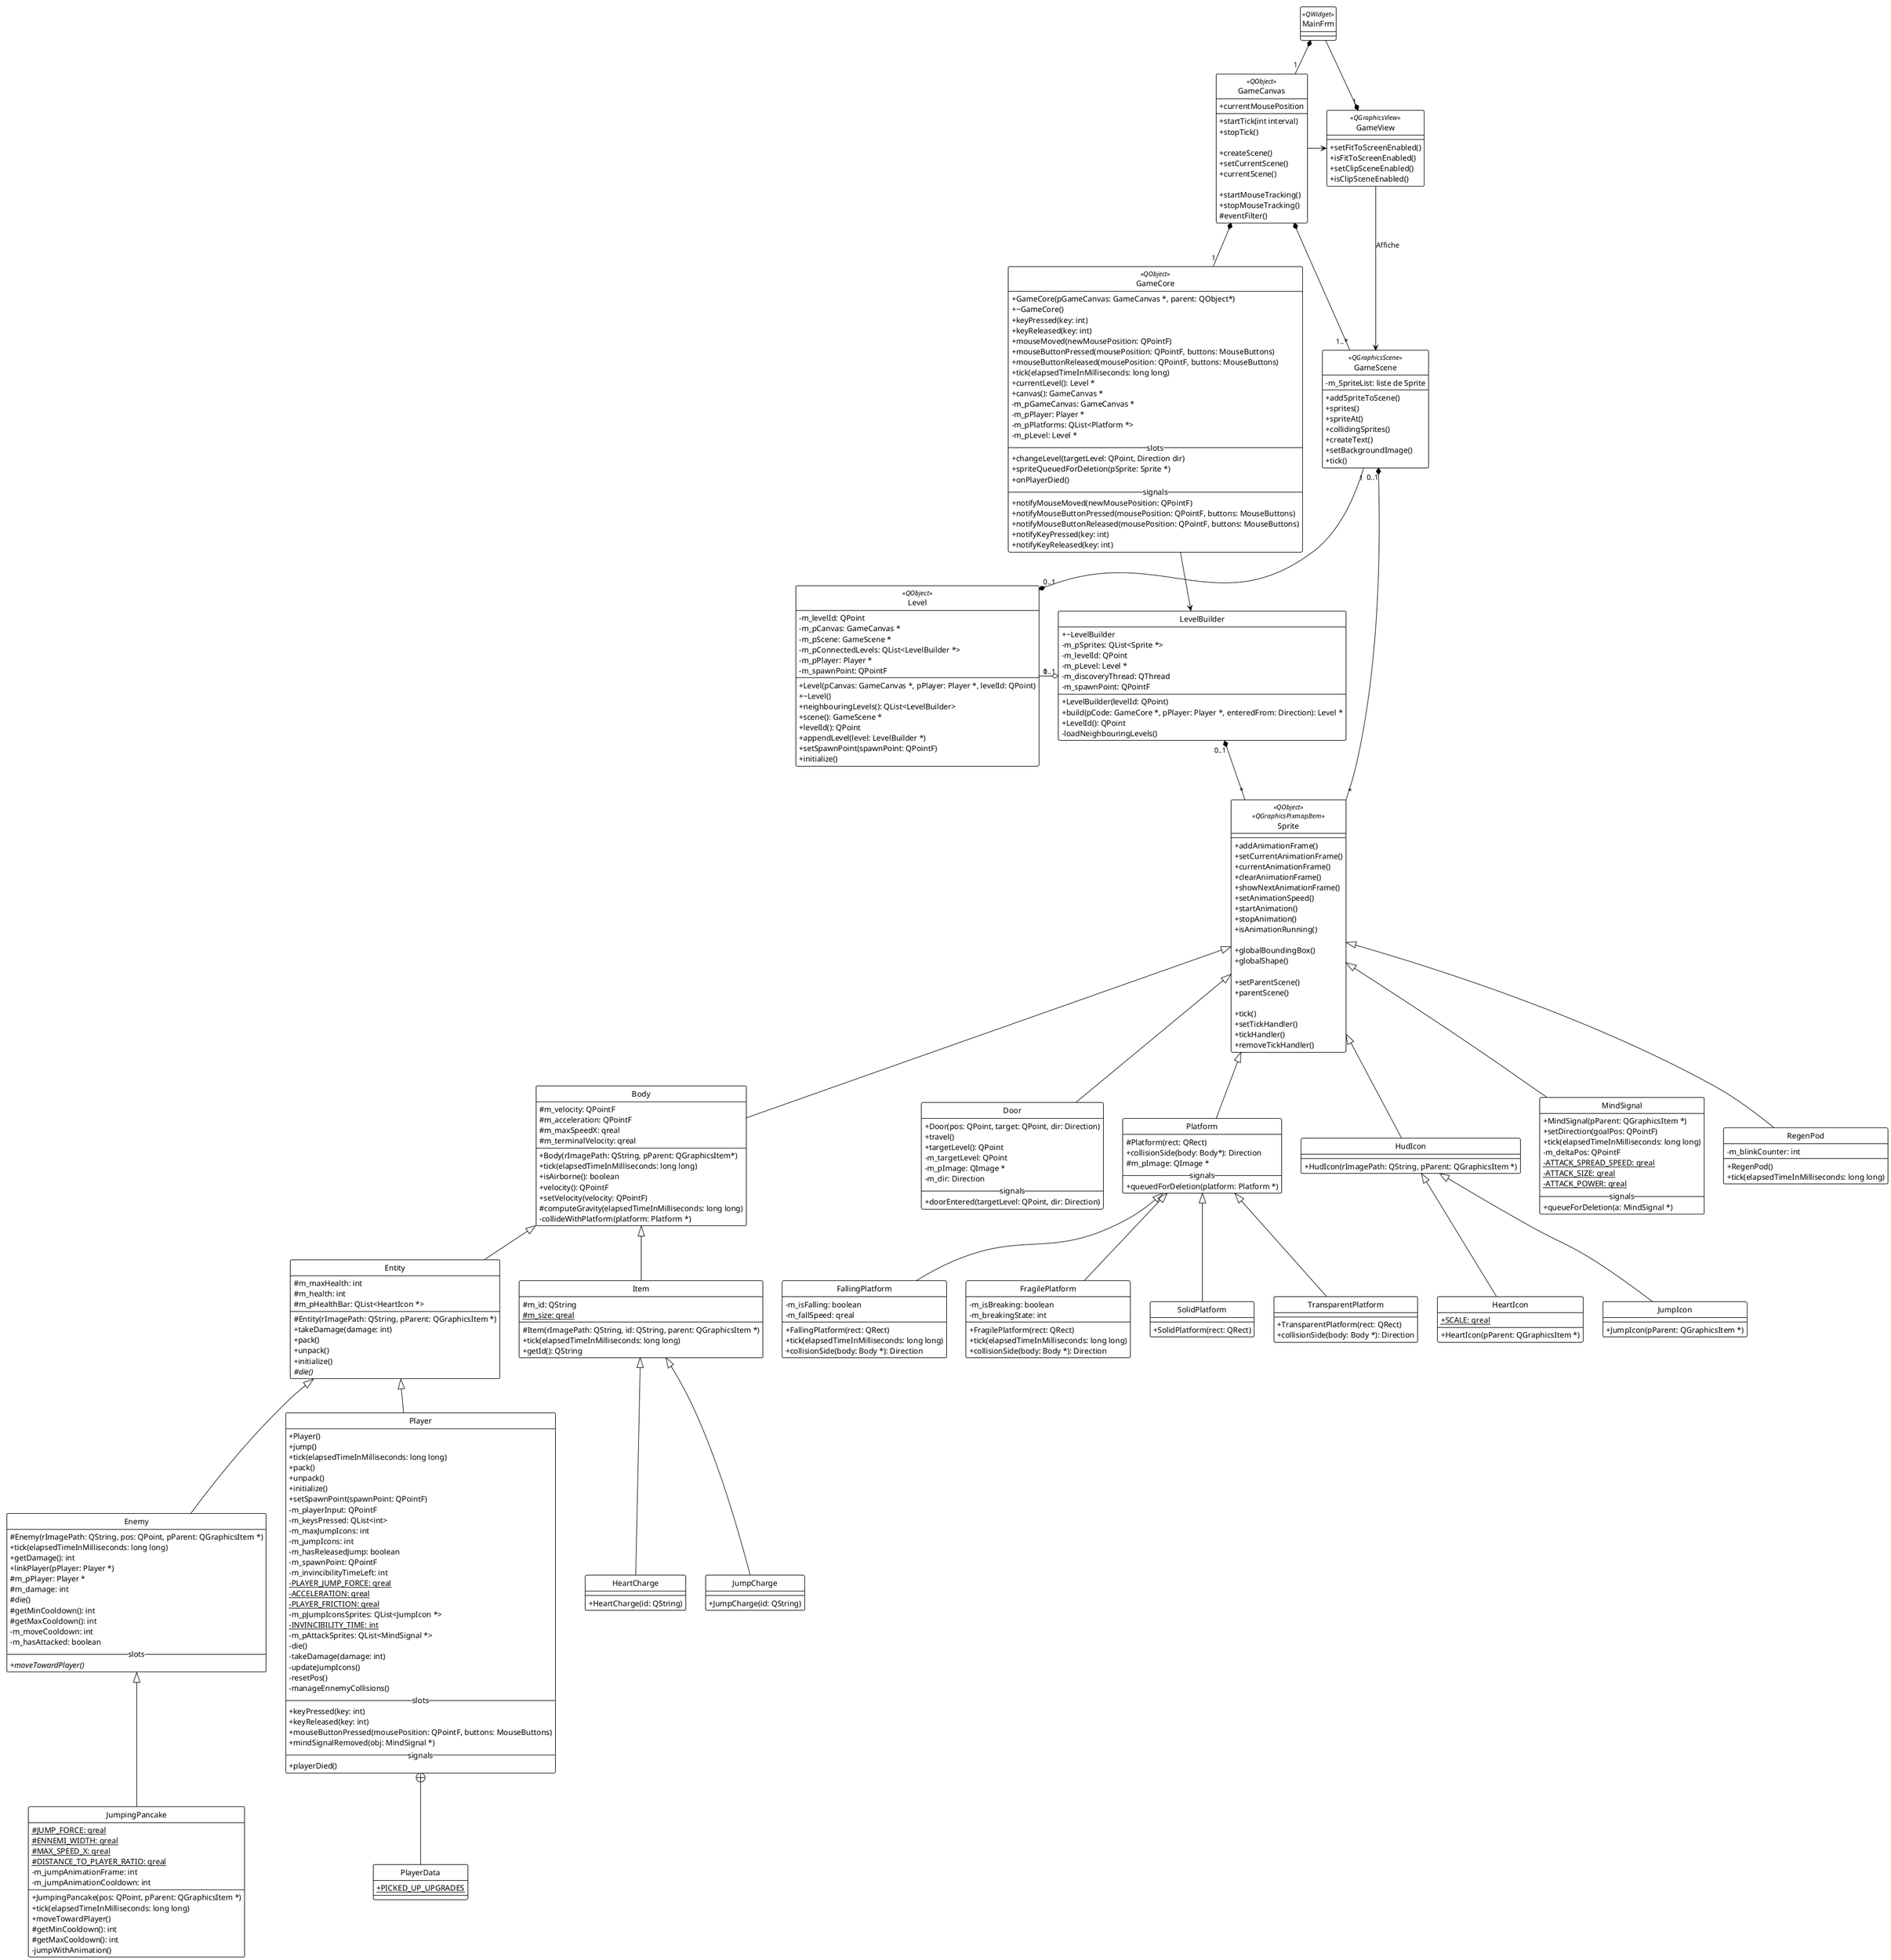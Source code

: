 @startuml UML_classes
hide circle
skinparam classAttributeIconSize 0
!theme plain

class LevelBuilder {
	+ LevelBuilder(levelId: QPoint)
	+ ~LevelBuilder
	+ build(pCode: GameCore *, pPlayer: Player *, enteredFrom: Direction): Level *
	+ LevelId(): QPoint
	- m_pSprites: QList<Sprite *>
	- m_levelId: QPoint
	- loadNeighbouringLevels()
	- m_pLevel: Level *
	- m_discoveryThread: QThread
	- m_spawnPoint: QPointF
}

Level "1" -o "0..1" LevelBuilder

class Body {
	+ Body(rImagePath: QString, pParent: QGraphicsItem*)
	+ tick(elapsedTimeInMilliseconds: long long)
	+ isAirborne(): boolean
	+ velocity(): QPointF
	+ setVelocity(velocity: QPointF)
	# m_velocity: QPointF
	# m_acceleration: QPointF
	# m_maxSpeedX: qreal
	# m_terminalVelocity: qreal
	# computeGravity(elapsedTimeInMilliseconds: long long)
	- collideWithPlatform(platform: Platform *)
}

Sprite <|-- Body

class Door {
	+ Door(pos: QPoint, target: QPoint, dir: Direction)
	+ travel()
	+ targetLevel(): QPoint
	- m_targetLevel: QPoint
	- m_pImage: QImage *
	- m_dir: Direction
	-- signals --
	+doorEntered(targetLevel: QPoint, dir: Direction)
}

Sprite <|-- Door

class Enemy {
	# Enemy(rImagePath: QString, pos: QPoint, pParent: QGraphicsItem *)
	+ tick(elapsedTimeInMilliseconds: long long)
	+ getDamage(): int
	+ linkPlayer(pPlayer: Player *)
	# m_pPlayer: Player *
	# m_damage: int
	# die()
	# getMinCooldown(): int
	# getMaxCooldown(): int
	- m_moveCooldown: int
	- m_hasAttacked: boolean
	-- slots --
	{abstract} +moveTowardPlayer()
}

Entity <|-- Enemy

class Entity {
	# Entity(rImagePath: QString, pParent: QGraphicsItem *)
	+ takeDamage(damage: int)
	+ pack()
	+ unpack()
	+ initialize()
	{abstract} # die()
	# m_maxHealth: int
	# m_health: int
	# m_pHealthBar: QList<HeartIcon *>
}

Body <|-- Entity

class FallingPlatform {
	+ FallingPlatform(rect: QRect)
	+ tick(elapsedTimeInMilliseconds: long long)
	+ collisionSide(body: Body *): Direction
	- m_isFalling: boolean
	- m_fallSpeed: qreal
}

Platform <|-- FallingPlatform

class FragilePlatform {
	+ FragilePlatform(rect: QRect)
	+ tick(elapsedTimeInMilliseconds: long long)
	+ collisionSide(body: Body *): Direction
	- m_isBreaking: boolean
	- m_breakingState: int
}

Platform <|-- FragilePlatform

class GameCore <<QObject>> {
	+ GameCore(pGameCanvas: GameCanvas *, parent: QObject*)
	+ ~GameCore()
	+ keyPressed(key: int)
	+ keyReleased(key: int)
	+ mouseMoved(newMousePosition: QPointF)
	+ mouseButtonPressed(mousePosition: QPointF, buttons: MouseButtons)
	+ mouseButtonReleased(mousePosition: QPointF, buttons: MouseButtons)
	+ tick(elapsedTimeInMilliseconds: long long)
	+ currentLevel(): Level *
	+ canvas(): GameCanvas *
	- m_pGameCanvas: GameCanvas *
	- m_pPlayer: Player *
	- m_pPlatforms: QList<Platform *>
	- m_pLevel: Level *
	-- slots --
	+ changeLevel(targetLevel: QPoint, Direction dir)
	+ spriteQueuedForDeletion(pSprite: Sprite *)
	+ onPlayerDied()
	-- signals --
	+ notifyMouseMoved(newMousePosition: QPointF)
	+ notifyMouseButtonPressed(mousePosition: QPointF, buttons: MouseButtons)
	+ notifyMouseButtonReleased(mousePosition: QPointF, buttons: MouseButtons)
	+ notifyKeyPressed(key: int)
	+ notifyKeyReleased(key: int)
}

GameCore --> LevelBuilder

class HeartCharge {
	+ HeartCharge(id: QString)
}

Item <|-- HeartCharge

class HeartIcon {
	+ HeartIcon(pParent: QGraphicsItem *)
	{static} + SCALE: qreal
}

HudIcon <|-- HeartIcon

class HudIcon {
	+ HudIcon(rImagePath: QString, pParent: QGraphicsItem *)
}

Sprite <|-- HudIcon

class Item {
	# Item(rImagePath: QString, id: QString, parent: QGraphicsItem *)
	+ tick(elapsedTimeInMilliseconds: long long)
	+ getId(): QString
	# m_id: QString
	{static} # m_size: qreal
}

Body <|-- Item

class JumpCharge {
	+ JumpCharge(id: QString)
}

Item <|-- JumpCharge

class JumpIcon {
	+ JumpIcon(pParent: QGraphicsItem *)
}

HudIcon <|-- JumpIcon

class JumpingPancake {
	+ JumpingPancake(pos: QPoint, pParent: QGraphicsItem *)
	+ tick(elapsedTimeInMilliseconds: long long)
	+ moveTowardPlayer()
	{static} # JUMP_FORCE: qreal
	{static} # ENNEMI_WIDTH: qreal
	{static} # MAX_SPEED_X: qreal
	{static} # DISTANCE_TO_PLAYER_RATIO: qreal
	# getMinCooldown(): int
	# getMaxCooldown(): int
	- m_jumpAnimationFrame: int
	- m_jumpAnimationCooldown: int
	- jumpWithAnimation()
}

Enemy <|-- JumpingPancake

class Level <<QObject>> {
	+ Level(pCanvas: GameCanvas *, pPlayer: Player *, levelId: QPoint)
	+ ~Level()
	+ neighbouringLevels(): QList<LevelBuilder>
	+ scene(): GameScene *
	+ levelId(): QPoint
	+ appendLevel(level: LevelBuilder *)
	+ setSpawnPoint(spawnPoint: QPointF)
	+ initialize()
	- m_levelId: QPoint
	- m_pCanvas: GameCanvas *
	- m_pScene: GameScene *
	- m_pConnectedLevels: QList<LevelBuilder *>
	- m_pPlayer: Player *
	- m_spawnPoint: QPointF
}

class MindSignal {
	+ MindSignal(pParent: QGraphicsItem *)
	+ setDirection(goalPos: QPointF)
	+ tick(elapsedTimeInMilliseconds: long long)
	- m_deltaPos: QPointF
	{static} - ATTACK_SPREAD_SPEED: qreal
	{static} - ATTACK_SIZE: qreal
	{static} - ATTACK_POWER: qreal
	-- signals --
	+ queueForDeletion(a: MindSignal *)
}

Sprite <|-- MindSignal

class Platform {
	# Platform(rect: QRect)
	+ collisionSide(body: Body*): Direction
	# m_pImage: QImage *
	-- signals --
	+ queuedForDeletion(platform: Platform *)
}

Sprite <|-- Platform

class Player {
	+ Player()
	+ jump()
	+ tick(elapsedTimeInMilliseconds: long long)
	+ pack()
	+ unpack()
	+ initialize()
	+ setSpawnPoint(spawnPoint: QPointF)
	- m_playerInput: QPointF
	- m_keysPressed: QList<int>
	- m_maxJumpIcons: int
	- m_jumpIcons: int
	- m_hasReleasedJump: boolean
	- m_spawnPoint: QPointF
	- m_invincibilityTimeLeft: int
	{static} - PLAYER_JUMP_FORCE: qreal
	{static} - ACCELERATION: qreal
	{static} - PLAYER_FRICTION: qreal
	- m_pJumpIconsSprites: QList<JumpIcon *>
	{static} - INVINCIBILITY_TIME: int
	- m_pAttackSprites: QList<MindSignal *>
	- die()
	- takeDamage(damage: int)
	- updateJumpIcons()
	- resetPos()
	- manageEnnemyCollisions()
	-- slots --
	+ keyPressed(key: int)
	+ keyReleased(key: int)
	+ mouseButtonPressed(mousePosition: QPointF, buttons: MouseButtons)
	+ mindSignalRemoved(obj: MindSignal *)
	-- signals --
	+ playerDied()
}

Entity <|-- Player

enum PlayerData {
	{static} + PICKED_UP_UPGRADES
}

Player +-- PlayerData

class RegenPod {
	+ RegenPod()
	+ tick(elapsedTimeInMilliseconds: long long)
	- m_blinkCounter: int
}
Sprite <|-- RegenPod

class SolidPlatform {
	+ SolidPlatform(rect: QRect)
}

Platform <|-- SolidPlatform

class TransparentPlatform {
	+ TransparentPlatform(rect: QRect)
	+ collisionSide(body: Body *): Direction
}

Platform <|-- TransparentPlatform

class Sprite <<QObject>> <<QGraphicsPixmapItem>> {
	+ addAnimationFrame()
	+ setCurrentAnimationFrame()
	+ currentAnimationFrame()
	+ clearAnimationFrame()
	+ showNextAnimationFrame()
	+ setAnimationSpeed()
	+ startAnimation()
	+ stopAnimation()
	+ isAnimationRunning()

	+ globalBoundingBox()
	+ globalShape()

	+ setParentScene()
	+ parentScene()
	
	+ tick()
	+ setTickHandler()
	+ tickHandler()
	+ removeTickHandler()
}

GameScene "0..1" *-- "*" Sprite

class GameScene <<QGraphicsScene>> {
	- m_SpriteList: liste de Sprite
	+ addSpriteToScene()
	+ sprites()
	+ spriteAt()
	+ collidingSprites()
	+ createText()
	+ setBackgroundImage()
	+ tick()
}

GameCanvas *-- "1..*" GameScene
GameCanvas *-- "1" GameCore

class GameCanvas <<QObject>> {
	+ startTick(int interval)
	+ stopTick()

	+ createScene()
	+ setCurrentScene()
	+ currentScene()

	+ startMouseTracking()
	+ stopMouseTracking()
	+ currentMousePosition

	# eventFilter()
}

class MainFrm <<QWidget>> {

	
}

MainFrm *-- "1" GameCanvas
MainFrm --* "1" GameView

class GameView <<QGraphicsView>> {
	+ setFitToScreenEnabled()
	+ isFitToScreenEnabled()
	+ setClipSceneEnabled()
	+ isClipSceneEnabled()
}

GameCanvas -> GameView

GameView --> GameScene: Affiche

GameScene "1" --* "0..1" Level

LevelBuilder "0..1" *-- "*" Sprite
@enduml
